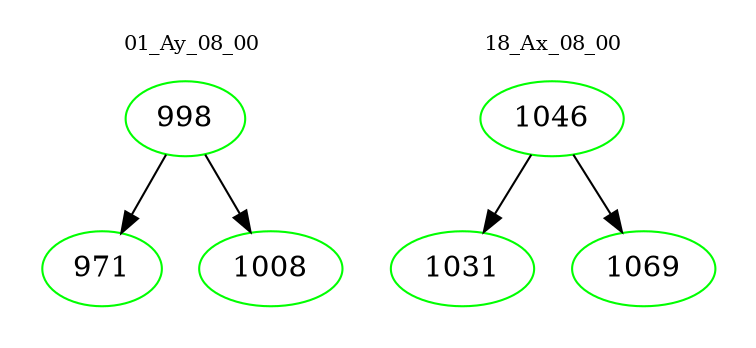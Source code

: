 digraph{
subgraph cluster_0 {
color = white
label = "01_Ay_08_00";
fontsize=10;
T0_998 [label="998", color="green"]
T0_998 -> T0_971 [color="black"]
T0_971 [label="971", color="green"]
T0_998 -> T0_1008 [color="black"]
T0_1008 [label="1008", color="green"]
}
subgraph cluster_1 {
color = white
label = "18_Ax_08_00";
fontsize=10;
T1_1046 [label="1046", color="green"]
T1_1046 -> T1_1031 [color="black"]
T1_1031 [label="1031", color="green"]
T1_1046 -> T1_1069 [color="black"]
T1_1069 [label="1069", color="green"]
}
}
